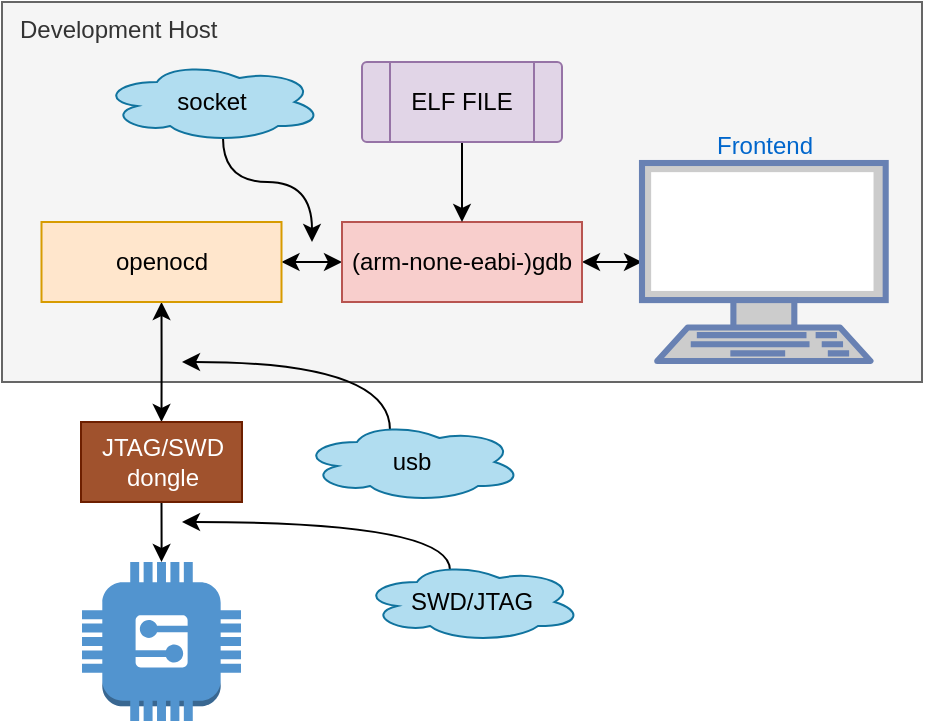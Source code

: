 <mxfile version="13.4.5" type="device"><diagram id="l5Clkpd_T20X-7v3s_Mp" name="Page-1"><mxGraphModel dx="560" dy="373" grid="1" gridSize="10" guides="1" tooltips="1" connect="1" arrows="1" fold="1" page="1" pageScale="1" pageWidth="700" pageHeight="700" math="0" shadow="0"><root><mxCell id="0"/><mxCell id="1" parent="0"/><mxCell id="X6UrCUzLzWVFkkpCokSS-20" value="Development Host" style="rounded=0;whiteSpace=wrap;html=1;shadow=0;comic=0;strokeColor=#666666;labelPosition=center;verticalLabelPosition=middle;align=left;verticalAlign=top;spacingLeft=7;fillColor=#f5f5f5;fontColor=#333333;" vertex="1" parent="1"><mxGeometry x="40" y="30" width="460" height="190" as="geometry"/></mxCell><mxCell id="X6UrCUzLzWVFkkpCokSS-1" value="" style="outlineConnect=0;dashed=0;verticalLabelPosition=bottom;verticalAlign=top;align=center;html=1;shape=mxgraph.aws3.generic;fillColor=#5294CF;gradientColor=none;" vertex="1" parent="1"><mxGeometry x="80" y="310" width="79.5" height="79.5" as="geometry"/></mxCell><mxCell id="X6UrCUzLzWVFkkpCokSS-7" style="edgeStyle=orthogonalEdgeStyle;rounded=0;orthogonalLoop=1;jettySize=auto;html=1;exitX=0.5;exitY=0;exitDx=0;exitDy=0;entryX=0.5;entryY=1;entryDx=0;entryDy=0;startArrow=classic;startFill=1;" edge="1" parent="1" source="X6UrCUzLzWVFkkpCokSS-3" target="X6UrCUzLzWVFkkpCokSS-4"><mxGeometry relative="1" as="geometry"/></mxCell><mxCell id="X6UrCUzLzWVFkkpCokSS-23" style="edgeStyle=orthogonalEdgeStyle;rounded=0;orthogonalLoop=1;jettySize=auto;html=1;exitX=0.5;exitY=1;exitDx=0;exitDy=0;startArrow=none;startFill=0;" edge="1" parent="1" source="X6UrCUzLzWVFkkpCokSS-3" target="X6UrCUzLzWVFkkpCokSS-1"><mxGeometry relative="1" as="geometry"/></mxCell><mxCell id="X6UrCUzLzWVFkkpCokSS-3" value="JTAG/SWD&lt;br&gt;dongle" style="rounded=0;whiteSpace=wrap;html=1;fillColor=#a0522d;strokeColor=#6D1F00;fontColor=#ffffff;" vertex="1" parent="1"><mxGeometry x="79.5" y="240" width="80.5" height="40" as="geometry"/></mxCell><mxCell id="X6UrCUzLzWVFkkpCokSS-9" style="edgeStyle=orthogonalEdgeStyle;rounded=0;orthogonalLoop=1;jettySize=auto;html=1;exitX=1;exitY=0.5;exitDx=0;exitDy=0;entryX=0;entryY=0.5;entryDx=0;entryDy=0;startArrow=classic;startFill=1;" edge="1" parent="1" source="X6UrCUzLzWVFkkpCokSS-4" target="X6UrCUzLzWVFkkpCokSS-8"><mxGeometry relative="1" as="geometry"/></mxCell><mxCell id="X6UrCUzLzWVFkkpCokSS-4" value="openocd" style="rounded=0;whiteSpace=wrap;html=1;comic=0;fillColor=#ffe6cc;strokeColor=#d79b00;" vertex="1" parent="1"><mxGeometry x="59.75" y="140" width="120" height="40" as="geometry"/></mxCell><mxCell id="X6UrCUzLzWVFkkpCokSS-18" style="edgeStyle=orthogonalEdgeStyle;rounded=0;orthogonalLoop=1;jettySize=auto;html=1;exitX=1;exitY=0.5;exitDx=0;exitDy=0;startArrow=classic;startFill=1;" edge="1" parent="1" source="X6UrCUzLzWVFkkpCokSS-8" target="X6UrCUzLzWVFkkpCokSS-17"><mxGeometry relative="1" as="geometry"/></mxCell><mxCell id="X6UrCUzLzWVFkkpCokSS-8" value="(arm-none-eabi-)gdb" style="rounded=0;whiteSpace=wrap;html=1;shadow=0;comic=0;strokeColor=#b85450;fillColor=#f8cecc;" vertex="1" parent="1"><mxGeometry x="210" y="140" width="120" height="40" as="geometry"/></mxCell><mxCell id="X6UrCUzLzWVFkkpCokSS-19" style="edgeStyle=orthogonalEdgeStyle;rounded=0;orthogonalLoop=1;jettySize=auto;html=1;exitX=0.5;exitY=1;exitDx=0;exitDy=0;startArrow=none;startFill=0;" edge="1" parent="1" source="X6UrCUzLzWVFkkpCokSS-15" target="X6UrCUzLzWVFkkpCokSS-8"><mxGeometry relative="1" as="geometry"/></mxCell><mxCell id="X6UrCUzLzWVFkkpCokSS-15" value="ELF FILE" style="verticalLabelPosition=middle;verticalAlign=middle;html=1;shape=process;whiteSpace=wrap;rounded=1;size=0.14;arcSize=6;shadow=0;comic=0;strokeColor=#9673a6;labelPosition=center;align=center;fillColor=#e1d5e7;" vertex="1" parent="1"><mxGeometry x="220" y="60" width="100" height="40" as="geometry"/></mxCell><mxCell id="X6UrCUzLzWVFkkpCokSS-17" value="Frontend" style="fontColor=#0066CC;verticalAlign=bottom;verticalLabelPosition=top;labelPosition=center;align=center;html=1;outlineConnect=0;fillColor=#CCCCCC;strokeColor=#6881B3;gradientColor=none;gradientDirection=north;strokeWidth=2;shape=mxgraph.networks.terminal;shadow=0;comic=0;" vertex="1" parent="1"><mxGeometry x="360" y="110.5" width="121.85" height="99" as="geometry"/></mxCell><mxCell id="X6UrCUzLzWVFkkpCokSS-30" style="edgeStyle=orthogonalEdgeStyle;curved=1;rounded=0;orthogonalLoop=1;jettySize=auto;html=1;exitX=0.55;exitY=0.95;exitDx=0;exitDy=0;exitPerimeter=0;startArrow=none;startFill=0;" edge="1" parent="1" source="X6UrCUzLzWVFkkpCokSS-29"><mxGeometry relative="1" as="geometry"><mxPoint x="195" y="150" as="targetPoint"/><Array as="points"><mxPoint x="151" y="120"/><mxPoint x="195" y="120"/></Array></mxGeometry></mxCell><mxCell id="X6UrCUzLzWVFkkpCokSS-29" value="socket" style="ellipse;shape=cloud;whiteSpace=wrap;html=1;shadow=0;comic=0;strokeColor=#10739e;align=center;fillColor=#b1ddf0;" vertex="1" parent="1"><mxGeometry x="90" y="60" width="110" height="40" as="geometry"/></mxCell><mxCell id="X6UrCUzLzWVFkkpCokSS-32" style="edgeStyle=orthogonalEdgeStyle;curved=1;rounded=0;orthogonalLoop=1;jettySize=auto;html=1;exitX=0.4;exitY=0.1;exitDx=0;exitDy=0;exitPerimeter=0;startArrow=none;startFill=0;" edge="1" parent="1" source="X6UrCUzLzWVFkkpCokSS-31"><mxGeometry relative="1" as="geometry"><mxPoint x="130" y="210" as="targetPoint"/><Array as="points"><mxPoint x="234" y="210"/></Array></mxGeometry></mxCell><mxCell id="X6UrCUzLzWVFkkpCokSS-31" value="usb" style="ellipse;shape=cloud;whiteSpace=wrap;html=1;shadow=0;comic=0;strokeColor=#10739e;align=center;fillColor=#b1ddf0;" vertex="1" parent="1"><mxGeometry x="190" y="240" width="110" height="40" as="geometry"/></mxCell><mxCell id="X6UrCUzLzWVFkkpCokSS-34" style="edgeStyle=orthogonalEdgeStyle;curved=1;rounded=0;orthogonalLoop=1;jettySize=auto;html=1;exitX=0.4;exitY=0.1;exitDx=0;exitDy=0;exitPerimeter=0;startArrow=none;startFill=0;" edge="1" parent="1" source="X6UrCUzLzWVFkkpCokSS-33"><mxGeometry relative="1" as="geometry"><mxPoint x="130" y="290" as="targetPoint"/><Array as="points"><mxPoint x="264" y="290"/></Array></mxGeometry></mxCell><mxCell id="X6UrCUzLzWVFkkpCokSS-33" value="SWD/JTAG" style="ellipse;shape=cloud;whiteSpace=wrap;html=1;shadow=0;comic=0;strokeColor=#10739e;align=center;fillColor=#b1ddf0;" vertex="1" parent="1"><mxGeometry x="220" y="310" width="110" height="40" as="geometry"/></mxCell></root></mxGraphModel></diagram></mxfile>